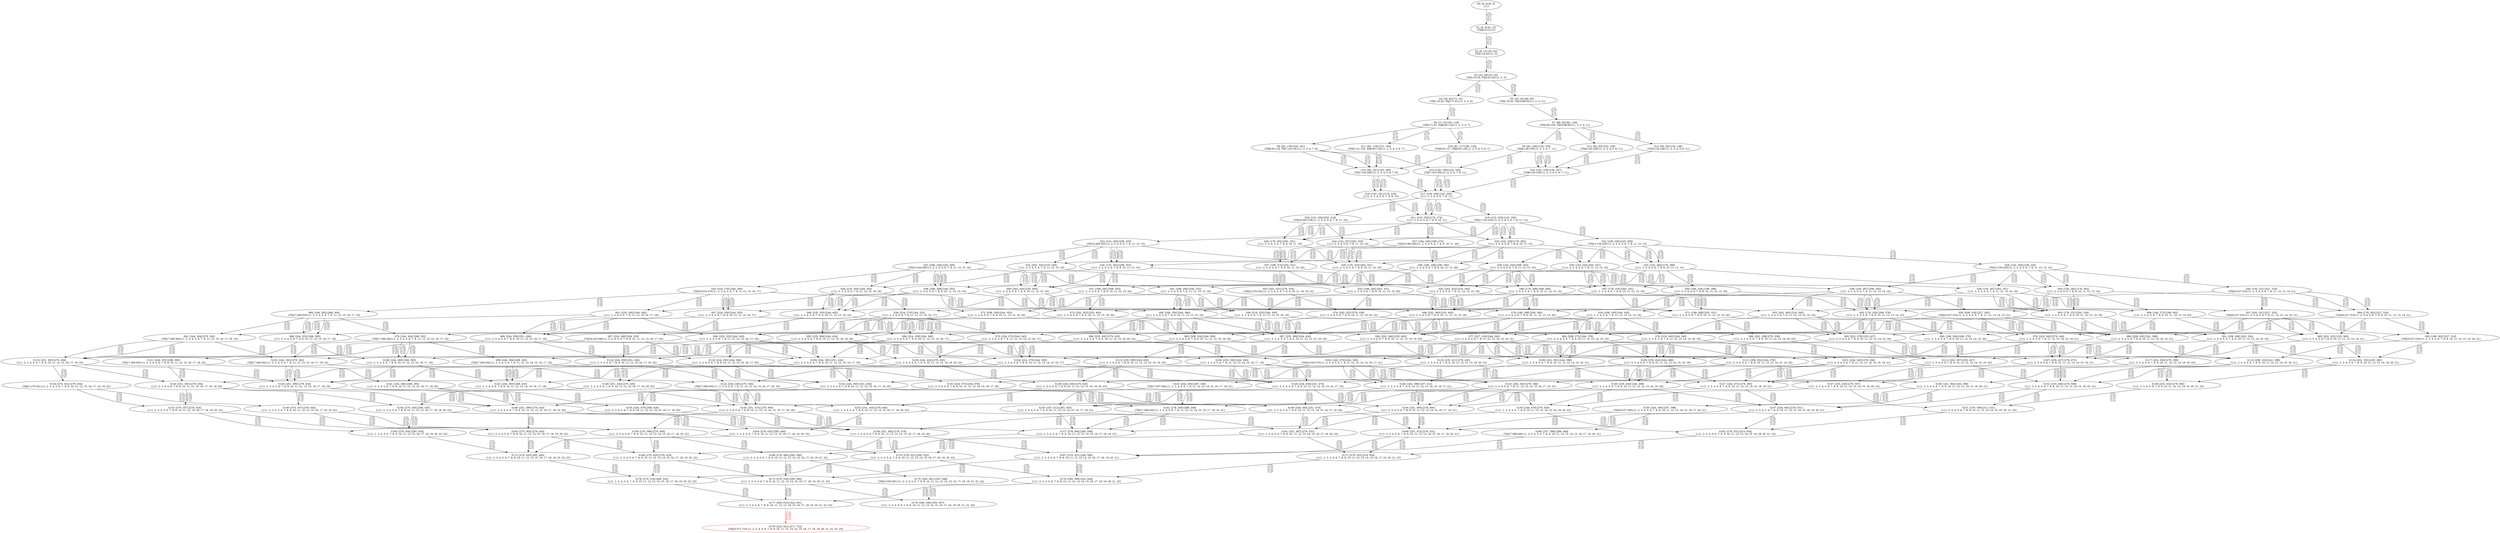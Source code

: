 digraph {
	S0[label="S0: [0, 0] [0, 0] \n{}{}"];
	S1[label="S1: [0, 0] [9, 12] \n{T0J0:9-12}{1}"];
	S2[label="S2: [9, 12] [33, 42] \n{T0J1:33-42}{1, 2}"];
	S3[label="S3: [22, 29] [33, 42] \n{T0J1:33-42, T0J2:22-29}{1, 2, 3}"];
	S4[label="S4: [33, 42] [71, 91] \n{T0J1:33-42, T0J3:71-91}{1, 2, 3, 4}"];
	S5[label="S5: [33, 42] [66, 83] \n{T0J1:33-42, T0J10:66-83}{1, 2, 3, 11}"];
	S6[label="S6: [71, 91] [93, 118] \n{T0J3:71-91, T0J6:93-118}{1, 2, 3, 4, 7}"];
	S7[label="S7: [66, 83] [82, 104] \n{T0J3:82-104, T0J10:66-83}{1, 2, 3, 4, 11}"];
	S8[label="S8: [93, 118] [143, 181] \n{T0J6:93-118, T0J7:143-181}{1, 2, 3, 4, 7, 8}"];
	S9[label="S9: [82, 104] [126, 159] \n{T0J6:126-159}{1, 2, 3, 4, 7, 11}"];
	S10[label="S10: [91, 117] [93, 118] \n{T0J4:91-117, T0J6:93-118}{1, 2, 3, 4, 5, 6, 7}"];
	S11[label="S11: [93, 118] [121, 154] \n{T0J5:121-154, T0J6:93-118}{1, 2, 3, 4, 5, 6, 7}"];
	S12[label="S12: [82, 83] [102, 109] \n{T0J4:102-109}{1, 2, 3, 4, 5, 6, 11}"];
	S13[label="S13: [82, 83] [132, 146] \n{T0J5:132-146}{1, 2, 3, 4, 5, 6, 11}"];
	S14[label="S14: [126, 159] [143, 194] \n{T0J7:143-194}{1, 2, 3, 4, 7, 8, 11}"];
	S15[label="S15: [93, 181] [143, 209] \n{T0J7:143-209}{1, 2, 3, 4, 5, 6, 7, 8}"];
	S16[label="S16: [102, 159] [126, 167] \n{T0J6:126-159}{1, 2, 3, 4, 5, 6, 7, 11}"];
	S17[label="S17: [126, 209] [143, 250] \n{}{1, 2, 3, 4, 5, 6, 7, 8, 11}"];
	S18[label="S18: [143, 181] [176, 233] \n{}{1, 2, 3, 4, 5, 6, 7, 8, 9, 10}"];
	S19[label="S19: [132, 230] [143, 250] \n{T0J11:132-230}{1, 2, 3, 4, 5, 6, 7, 8, 11, 12}"];
	S20[label="S20: [143, 250] [202, 318] \n{T0J18:202-318}{1, 2, 3, 4, 5, 6, 7, 8, 11, 19}"];
	S21[label="S21: [143, 250] [176, 274] \n{}{1, 2, 3, 4, 5, 6, 7, 8, 9, 10, 11}"];
	S22[label="S22: [136, 236] [143, 250] \n{T0J12:136-236}{1, 2, 3, 4, 5, 6, 7, 8, 11, 12, 13}"];
	S23[label="S23: [143, 250] [208, 325] \n{T0J14:208-325}{1, 2, 3, 4, 5, 6, 7, 8, 11, 12, 15}"];
	S24[label="S24: [143, 257] [202, 325] \n{}{1, 2, 3, 4, 5, 6, 7, 8, 11, 12, 19}"];
	S25[label="S25: [143, 258] [176, 282] \n{}{1, 2, 3, 4, 5, 6, 7, 8, 9, 10, 11, 12}"];
	S26[label="S26: [176, 302] [202, 331] \n{}{1, 2, 3, 4, 5, 6, 7, 8, 9, 10, 11, 19}"];
	S27[label="S27: [184, 240] [199, 274] \n{T0J19:199-240}{1, 2, 3, 4, 5, 6, 7, 8, 9, 10, 11, 20}"];
	S28[label="S28: [143, 250] [150, 254] \n{T0J13:150-254}{1, 2, 3, 4, 5, 6, 7, 8, 11, 12, 13, 14}"];
	S29[label="S29: [143, 255] [208, 332] \n{}{1, 2, 3, 4, 5, 6, 7, 8, 11, 12, 13, 15}"];
	S30[label="S30: [143, 255] [202, 331] \n{}{1, 2, 3, 4, 5, 6, 7, 8, 11, 12, 13, 19}"];
	S31[label="S31: [208, 249] [244, 295] \n{T0J15:244-295}{1, 2, 3, 4, 5, 6, 7, 8, 11, 12, 15, 16}"];
	S32[label="S32: [202, 325] [219, 345] \n{}{1, 2, 3, 4, 5, 6, 7, 8, 11, 12, 15, 19}"];
	S33[label="S33: [143, 264] [176, 288] \n{}{1, 2, 3, 4, 5, 6, 7, 8, 9, 10, 11, 12, 13}"];
	S34[label="S34: [176, 302] [208, 353] \n{}{1, 2, 3, 4, 5, 6, 7, 8, 9, 10, 11, 12, 15}"];
	S35[label="S35: [176, 310] [202, 331] \n{}{1, 2, 3, 4, 5, 6, 7, 8, 9, 10, 11, 12, 19}"];
	S36[label="S36: [184, 248] [199, 282] \n{}{1, 2, 3, 4, 5, 6, 7, 8, 9, 10, 11, 12, 20}"];
	S37[label="S37: [199, 274] [202, 331] \n{}{1, 2, 3, 4, 5, 6, 7, 8, 9, 10, 11, 19, 20}"];
	S38[label="S38: [150, 267] [208, 345] \n{}{1, 2, 3, 4, 5, 6, 7, 8, 11, 12, 13, 14, 15}"];
	S39[label="S39: [150, 267] [202, 331] \n{}{1, 2, 3, 4, 5, 6, 7, 8, 11, 12, 13, 14, 19}"];
	S40[label="S40: [150, 221] [227, 318] \n{T0J20:227-318}{1, 2, 3, 4, 5, 6, 7, 8, 11, 12, 13, 14, 21}"];
	S41[label="S41: [208, 295] [244, 332] \n{}{1, 2, 3, 4, 5, 6, 7, 8, 11, 12, 13, 15, 16}"];
	S42[label="S42: [202, 332] [219, 345] \n{}{1, 2, 3, 4, 5, 6, 7, 8, 11, 12, 13, 15, 19}"];
	S43[label="S43: [224, 270] [244, 295] \n{T0J16:224-270}{1, 2, 3, 4, 5, 6, 7, 8, 11, 12, 15, 16, 17}"];
	S44[label="S44: [219, 295] [244, 345] \n{}{1, 2, 3, 4, 5, 6, 7, 8, 11, 12, 15, 16, 19}"];
	S45[label="S45: [150, 282] [176, 302] \n{}{1, 2, 3, 4, 5, 6, 7, 8, 9, 10, 11, 12, 13, 14}"];
	S46[label="S46: [176, 308] [208, 360] \n{}{1, 2, 3, 4, 5, 6, 7, 8, 9, 10, 11, 12, 13, 15}"];
	S47[label="S47: [176, 316] [202, 331] \n{}{1, 2, 3, 4, 5, 6, 7, 8, 9, 10, 11, 12, 13, 19}"];
	S48[label="S48: [208, 348] [244, 353] \n{}{1, 2, 3, 4, 5, 6, 7, 8, 9, 10, 11, 12, 15, 16}"];
	S49[label="S49: [202, 353] [235, 405] \n{}{1, 2, 3, 4, 5, 6, 7, 8, 9, 10, 11, 12, 15, 19}"];
	S50[label="S50: [184, 254] [199, 288] \n{}{1, 2, 3, 4, 5, 6, 7, 8, 9, 10, 11, 12, 13, 20}"];
	S51[label="S51: [199, 282] [208, 353] \n{}{1, 2, 3, 4, 5, 6, 7, 8, 9, 10, 11, 12, 15, 20}"];
	S52[label="S52: [199, 282] [202, 331] \n{}{1, 2, 3, 4, 5, 6, 7, 8, 9, 10, 11, 12, 19, 20}"];
	S53[label="S53: [202, 331] [279, 332] \n{T0J22:279-332}{1, 2, 3, 4, 5, 6, 7, 8, 9, 10, 11, 19, 20, 23}"];
	S54[label="S54: [208, 295] [244, 345] \n{}{1, 2, 3, 4, 5, 6, 7, 8, 11, 12, 13, 14, 15, 16}"];
	S55[label="S55: [202, 345] [219, 345] \n{}{1, 2, 3, 4, 5, 6, 7, 8, 11, 12, 13, 14, 15, 19}"];
	S56[label="S56: [208, 318] [227, 345] \n{T0J20:227-318}{1, 2, 3, 4, 5, 6, 7, 8, 11, 12, 13, 14, 15, 21}"];
	S57[label="S57: [202, 331] [227, 332] \n{T0J20:227-332}{1, 2, 3, 4, 5, 6, 7, 8, 11, 12, 13, 14, 19, 21}"];
	S58[label="S58: [224, 270] [244, 332] \n{}{1, 2, 3, 4, 5, 6, 7, 8, 11, 12, 13, 15, 16, 17}"];
	S59[label="S59: [219, 332] [244, 345] \n{}{1, 2, 3, 4, 5, 6, 7, 8, 11, 12, 13, 15, 16, 19}"];
	S60[label="S60: [244, 295] [268, 304] \n{T0J17:268-304}{1, 2, 3, 4, 5, 6, 7, 8, 11, 12, 15, 16, 17, 18}"];
	S61[label="S61: [235, 295] [244, 345] \n{}{1, 2, 3, 4, 5, 6, 7, 8, 11, 12, 15, 16, 17, 19}"];
	S62[label="S62: [176, 326] [208, 378] \n{}{1, 2, 3, 4, 5, 6, 7, 8, 9, 10, 11, 12, 13, 14, 15}"];
	S63[label="S63: [176, 331] [202, 334] \n{}{1, 2, 3, 4, 5, 6, 7, 8, 9, 10, 11, 12, 13, 14, 19}"];
	S64[label="S64: [176, 302] [227, 318] \n{T0J20:227-318}{1, 2, 3, 4, 5, 6, 7, 8, 9, 10, 11, 12, 13, 14, 21}"];
	S65[label="S65: [208, 354] [244, 360] \n{}{1, 2, 3, 4, 5, 6, 7, 8, 9, 10, 11, 12, 13, 15, 16}"];
	S66[label="S66: [202, 360] [235, 405] \n{}{1, 2, 3, 4, 5, 6, 7, 8, 9, 10, 11, 12, 13, 15, 19}"];
	S67[label="S67: [224, 330] [244, 353] \n{}{1, 2, 3, 4, 5, 6, 7, 8, 9, 10, 11, 12, 15, 16, 17}"];
	S68[label="S68: [235, 355] [244, 405] \n{}{1, 2, 3, 4, 5, 6, 7, 8, 9, 10, 11, 12, 15, 16, 19}"];
	S69[label="S69: [184, 272] [199, 302] \n{}{1, 2, 3, 4, 5, 6, 7, 8, 9, 10, 11, 12, 13, 14, 20}"];
	S70[label="S70: [199, 288] [208, 360] \n{}{1, 2, 3, 4, 5, 6, 7, 8, 9, 10, 11, 12, 13, 15, 20}"];
	S71[label="S71: [199, 288] [202, 331] \n{}{1, 2, 3, 4, 5, 6, 7, 8, 9, 10, 11, 12, 13, 19, 20}"];
	S72[label="S72: [208, 328] [244, 353] \n{}{1, 2, 3, 4, 5, 6, 7, 8, 9, 10, 11, 12, 15, 16, 20}"];
	S73[label="S73: [202, 353] [235, 405] \n{}{1, 2, 3, 4, 5, 6, 7, 8, 9, 10, 11, 12, 15, 19, 20}"];
	S74[label="S74: [202, 332] [279, 339] \n{}{1, 2, 3, 4, 5, 6, 7, 8, 9, 10, 11, 12, 19, 20, 23}"];
	S75[label="S75: [224, 270] [244, 345] \n{}{1, 2, 3, 4, 5, 6, 7, 8, 11, 12, 13, 14, 15, 16, 17}"];
	S76[label="S76: [219, 345] [244, 345] \n{}{1, 2, 3, 4, 5, 6, 7, 8, 11, 12, 13, 14, 15, 16, 19}"];
	S77[label="S77: [227, 318] [244, 345] \n{}{1, 2, 3, 4, 5, 6, 7, 8, 11, 12, 13, 14, 15, 16, 21}"];
	S78[label="S78: [219, 345] [278, 346] \n{}{1, 2, 3, 4, 5, 6, 7, 8, 11, 12, 13, 14, 15, 19, 21}"];
	S79[label="S79: [244, 304] [268, 332] \n{T0J17:268-304}{1, 2, 3, 4, 5, 6, 7, 8, 11, 12, 13, 15, 16, 17, 18}"];
	S80[label="S80: [235, 332] [244, 345] \n{}{1, 2, 3, 4, 5, 6, 7, 8, 11, 12, 13, 15, 16, 17, 19}"];
	S81[label="S81: [244, 304] [279, 345] \n{T0J17:268-304}{1, 2, 3, 4, 5, 6, 7, 8, 11, 12, 15, 16, 17, 18, 19}"];
	S82[label="S82: [208, 372] [244, 378] \n{}{1, 2, 3, 4, 5, 6, 7, 8, 9, 10, 11, 12, 13, 14, 15, 16}"];
	S83[label="S83: [202, 378] [235, 427] \n{}{1, 2, 3, 4, 5, 6, 7, 8, 9, 10, 11, 12, 13, 14, 15, 19}"];
	S84[label="S84: [208, 345] [241, 398] \n{}{1, 2, 3, 4, 5, 6, 7, 8, 9, 10, 11, 12, 13, 14, 15, 21}"];
	S85[label="S85: [202, 332] [235, 383] \n{}{1, 2, 3, 4, 5, 6, 7, 8, 9, 10, 11, 12, 13, 14, 19, 21}"];
	S86[label="S86: [224, 359] [244, 360] \n{}{1, 2, 3, 4, 5, 6, 7, 8, 9, 10, 11, 12, 13, 15, 16, 17}"];
	S87[label="S87: [235, 384] [244, 434] \n{}{1, 2, 3, 4, 5, 6, 7, 8, 9, 10, 11, 12, 13, 15, 16, 19}"];
	S88[label="S88: [244, 353] [268, 385] \n{}{1, 2, 3, 4, 5, 6, 7, 8, 9, 10, 11, 12, 15, 16, 17, 18}"];
	S89[label="S89: [244, 359] [251, 426] \n{}{1, 2, 3, 4, 5, 6, 7, 8, 9, 10, 11, 12, 15, 16, 17, 19}"];
	S90[label="S90: [199, 306] [208, 378] \n{}{1, 2, 3, 4, 5, 6, 7, 8, 9, 10, 11, 12, 13, 14, 15, 20}"];
	S91[label="S91: [199, 306] [202, 334] \n{}{1, 2, 3, 4, 5, 6, 7, 8, 9, 10, 11, 12, 13, 14, 19, 20}"];
	S92[label="S92: [199, 302] [227, 318] \n{T0J20:227-318}{1, 2, 3, 4, 5, 6, 7, 8, 9, 10, 11, 12, 13, 14, 20, 21}"];
	S93[label="S93: [208, 334] [244, 360] \n{}{1, 2, 3, 4, 5, 6, 7, 8, 9, 10, 11, 12, 13, 15, 16, 20}"];
	S94[label="S94: [202, 360] [235, 405] \n{}{1, 2, 3, 4, 5, 6, 7, 8, 9, 10, 11, 12, 13, 15, 19, 20}"];
	S95[label="S95: [235, 384] [244, 424] \n{}{1, 2, 3, 4, 5, 6, 7, 8, 9, 10, 11, 12, 15, 16, 19, 20}"];
	S96[label="S96: [202, 338] [279, 339] \n{}{1, 2, 3, 4, 5, 6, 7, 8, 9, 10, 11, 12, 13, 19, 20, 23}"];
	S97[label="S97: [224, 349] [244, 353] \n{T0J16:224-349}{1, 2, 3, 4, 5, 6, 7, 8, 9, 10, 11, 12, 15, 16, 17, 20}"];
	S98[label="S98: [235, 405] [279, 435] \n{}{1, 2, 3, 4, 5, 6, 7, 8, 9, 10, 11, 12, 15, 19, 20, 23}"];
	S99[label="S99: [244, 304] [268, 345] \n{T0J17:268-304}{1, 2, 3, 4, 5, 6, 7, 8, 11, 12, 13, 14, 15, 16, 17, 18}"];
	S100[label="S100: [235, 345] [244, 345] \n{}{1, 2, 3, 4, 5, 6, 7, 8, 11, 12, 13, 14, 15, 16, 17, 19}"];
	S101[label="S101: [244, 345] [278, 346] \n{}{1, 2, 3, 4, 5, 6, 7, 8, 11, 12, 13, 14, 15, 16, 19, 21}"];
	S102[label="S102: [243, 270] [244, 345] \n{T0J16:243-270}{1, 2, 3, 4, 5, 6, 7, 8, 11, 12, 13, 14, 15, 16, 17, 21}"];
	S103[label="S103: [244, 332] [279, 345] \n{T0J17:268-304}{1, 2, 3, 4, 5, 6, 7, 8, 11, 12, 13, 15, 16, 17, 18, 19}"];
	S104[label="S104: [224, 378] [244, 393] \n{}{1, 2, 3, 4, 5, 6, 7, 8, 9, 10, 11, 12, 13, 14, 15, 16, 17}"];
	S105[label="S105: [235, 424] [244, 468] \n{}{1, 2, 3, 4, 5, 6, 7, 8, 9, 10, 11, 12, 13, 14, 15, 16, 19}"];
	S106[label="S106: [241, 391] [244, 398] \n{}{1, 2, 3, 4, 5, 6, 7, 8, 9, 10, 11, 12, 13, 14, 15, 16, 21}"];
	S107[label="S107: [235, 427] [278, 475] \n{}{1, 2, 3, 4, 5, 6, 7, 8, 9, 10, 11, 12, 13, 14, 15, 19, 21}"];
	S108[label="S108: [244, 360] [268, 393] \n{}{1, 2, 3, 4, 5, 6, 7, 8, 9, 10, 11, 12, 13, 15, 16, 17, 18}"];
	S109[label="S109: [244, 365] [251, 434] \n{}{1, 2, 3, 4, 5, 6, 7, 8, 9, 10, 11, 12, 13, 15, 16, 17, 19}"];
	S110[label="S110: [251, 393] [279, 434] \n{}{1, 2, 3, 4, 5, 6, 7, 8, 9, 10, 11, 12, 15, 16, 17, 18, 19}"];
	S111[label="S111: [208, 352] [244, 378] \n{}{1, 2, 3, 4, 5, 6, 7, 8, 9, 10, 11, 12, 13, 14, 15, 16, 20}"];
	S112[label="S112: [202, 397] [235, 427] \n{}{1, 2, 3, 4, 5, 6, 7, 8, 9, 10, 11, 12, 13, 14, 15, 19, 20}"];
	S113[label="S113: [208, 318] [241, 398] \n{}{1, 2, 3, 4, 5, 6, 7, 8, 9, 10, 11, 12, 13, 14, 15, 20, 21}"];
	S114[label="S114: [202, 332] [235, 383] \n{}{1, 2, 3, 4, 5, 6, 7, 8, 9, 10, 11, 12, 13, 14, 19, 20, 21}"];
	S115[label="S115: [235, 390] [244, 434] \n{}{1, 2, 3, 4, 5, 6, 7, 8, 9, 10, 11, 12, 13, 15, 16, 19, 20}"];
	S116[label="S116: [244, 359] [251, 434] \n{}{1, 2, 3, 4, 5, 6, 7, 8, 9, 10, 11, 12, 15, 16, 17, 19, 20}"];
	S117[label="S117: [202, 339] [279, 356] \n{}{1, 2, 3, 4, 5, 6, 7, 8, 9, 10, 11, 12, 13, 14, 19, 20, 23}"];
	S118[label="S118: [224, 355] [244, 360] \n{}{1, 2, 3, 4, 5, 6, 7, 8, 9, 10, 11, 12, 13, 15, 16, 17, 20}"];
	S119[label="S119: [235, 411] [279, 435] \n{}{1, 2, 3, 4, 5, 6, 7, 8, 9, 10, 11, 12, 13, 15, 19, 20, 23}"];
	S120[label="S120: [244, 424] [279, 435] \n{}{1, 2, 3, 4, 5, 6, 7, 8, 9, 10, 11, 12, 15, 16, 19, 20, 23}"];
	S121[label="S121: [244, 353] [268, 393] \n{T0J17:268-393}{1, 2, 3, 4, 5, 6, 7, 8, 9, 10, 11, 12, 15, 16, 17, 18, 20}"];
	S122[label="S122: [244, 345] [279, 345] \n{T0J17:268-304}{1, 2, 3, 4, 5, 6, 7, 8, 11, 12, 13, 14, 15, 16, 17, 18, 19}"];
	S123[label="S123: [244, 345] [278, 346] \n{}{1, 2, 3, 4, 5, 6, 7, 8, 11, 12, 13, 14, 15, 16, 17, 19, 21}"];
	S124[label="S124: [244, 304] [287, 345] \n{T0J17:287-304}{1, 2, 3, 4, 5, 6, 7, 8, 11, 12, 13, 14, 15, 16, 17, 18, 21}"];
	S125[label="S125: [244, 393] [268, 433] \n{}{1, 2, 3, 4, 5, 6, 7, 8, 9, 10, 11, 12, 13, 14, 15, 16, 17, 18}"];
	S126[label="S126: [244, 445] [251, 474] \n{}{1, 2, 3, 4, 5, 6, 7, 8, 9, 10, 11, 12, 13, 14, 15, 16, 17, 19}"];
	S127[label="S127: [244, 473] [278, 493] \n{}{1, 2, 3, 4, 5, 6, 7, 8, 9, 10, 11, 12, 13, 14, 15, 16, 19, 21}"];
	S128[label="S128: [244, 398] [257, 412] \n{}{1, 2, 3, 4, 5, 6, 7, 8, 9, 10, 11, 12, 13, 14, 15, 16, 17, 21}"];
	S129[label="S129: [251, 399] [279, 434] \n{}{1, 2, 3, 4, 5, 6, 7, 8, 9, 10, 11, 12, 13, 15, 16, 17, 18, 19}"];
	S130[label="S130: [235, 443] [244, 468] \n{}{1, 2, 3, 4, 5, 6, 7, 8, 9, 10, 11, 12, 13, 14, 15, 16, 19, 20}"];
	S131[label="S131: [235, 446] [278, 508] \n{}{1, 2, 3, 4, 5, 6, 7, 8, 9, 10, 11, 12, 13, 14, 15, 19, 20, 21}"];
	S132[label="S132: [244, 365] [251, 434] \n{}{1, 2, 3, 4, 5, 6, 7, 8, 9, 10, 11, 12, 13, 15, 16, 17, 19, 20}"];
	S133[label="S133: [251, 393] [279, 434] \n{}{1, 2, 3, 4, 5, 6, 7, 8, 9, 10, 11, 12, 15, 16, 17, 18, 19, 20}"];
	S134[label="S134: [270, 341] [279, 434] \n{T0J21:270-341}{1, 2, 3, 4, 5, 6, 7, 8, 9, 10, 11, 12, 15, 16, 17, 18, 19, 22}"];
	S135[label="S135: [224, 373] [244, 378] \n{}{1, 2, 3, 4, 5, 6, 7, 8, 9, 10, 11, 12, 13, 14, 15, 16, 17, 20}"];
	S136[label="S136: [241, 364] [244, 398] \n{}{1, 2, 3, 4, 5, 6, 7, 8, 9, 10, 11, 12, 13, 14, 15, 16, 20, 21}"];
	S137[label="S137: [235, 429] [279, 507] \n{}{1, 2, 3, 4, 5, 6, 7, 8, 9, 10, 11, 12, 13, 14, 15, 19, 20, 23}"];
	S138[label="S138: [235, 332] [279, 383] \n{}{1, 2, 3, 4, 5, 6, 7, 8, 9, 10, 11, 12, 13, 14, 19, 20, 21, 23}"];
	S139[label="S139: [244, 434] [279, 435] \n{}{1, 2, 3, 4, 5, 6, 7, 8, 9, 10, 11, 12, 13, 15, 16, 19, 20, 23}"];
	S140[label="S140: [251, 434] [279, 435] \n{}{1, 2, 3, 4, 5, 6, 7, 8, 9, 10, 11, 12, 15, 16, 17, 19, 20, 23}"];
	S141[label="S141: [244, 360] [268, 393] \n{}{1, 2, 3, 4, 5, 6, 7, 8, 9, 10, 11, 12, 13, 15, 16, 17, 18, 20}"];
	S142[label="S142: [278, 345] [288, 346] \n{T0J17:268-304}{1, 2, 3, 4, 5, 6, 7, 8, 11, 12, 13, 14, 15, 16, 17, 18, 19, 21}"];
	S143[label="S143: [251, 474] [279, 500] \n{}{1, 2, 3, 4, 5, 6, 7, 8, 9, 10, 11, 12, 13, 14, 15, 16, 17, 18, 19}"];
	S144[label="S144: [251, 493] [278, 494] \n{}{1, 2, 3, 4, 5, 6, 7, 8, 9, 10, 11, 12, 13, 14, 15, 16, 17, 19, 21}"];
	S145[label="S145: [257, 412] [287, 453] \n{}{1, 2, 3, 4, 5, 6, 7, 8, 9, 10, 11, 12, 13, 14, 15, 16, 17, 18, 21}"];
	S146[label="S146: [244, 464] [251, 474] \n{}{1, 2, 3, 4, 5, 6, 7, 8, 9, 10, 11, 12, 13, 14, 15, 16, 17, 19, 20}"];
	S147[label="S147: [244, 492] [278, 531] \n{}{1, 2, 3, 4, 5, 6, 7, 8, 9, 10, 11, 12, 13, 14, 15, 16, 19, 20, 21}"];
	S148[label="S148: [251, 399] [279, 434] \n{}{1, 2, 3, 4, 5, 6, 7, 8, 9, 10, 11, 12, 13, 15, 16, 17, 18, 19, 20}"];
	S149[label="S149: [270, 347] [279, 434] \n{}{1, 2, 3, 4, 5, 6, 7, 8, 9, 10, 11, 12, 13, 15, 16, 17, 18, 19, 22}"];
	S150[label="S150: [244, 476] [279, 526] \n{}{1, 2, 3, 4, 5, 6, 7, 8, 9, 10, 11, 12, 13, 14, 15, 16, 19, 20, 23}"];
	S151[label="S151: [278, 508] [311, 531] \n{}{1, 2, 3, 4, 5, 6, 7, 8, 9, 10, 11, 12, 13, 14, 15, 19, 20, 21, 23}"];
	S152[label="S152: [251, 435] [279, 440] \n{}{1, 2, 3, 4, 5, 6, 7, 8, 9, 10, 11, 12, 13, 15, 16, 17, 19, 20, 23}"];
	S153[label="S153: [270, 357] [279, 434] \n{}{1, 2, 3, 4, 5, 6, 7, 8, 9, 10, 11, 12, 15, 16, 17, 18, 19, 20, 22}"];
	S154[label="S154: [279, 434] [295, 435] \n{}{1, 2, 3, 4, 5, 6, 7, 8, 9, 10, 11, 12, 15, 16, 17, 18, 19, 20, 23}"];
	S155[label="S155: [244, 378] [268, 428] \n{}{1, 2, 3, 4, 5, 6, 7, 8, 9, 10, 11, 12, 13, 14, 15, 16, 17, 18, 20}"];
	S156[label="S156: [244, 385] [257, 398] \n{T0J16:257-385}{1, 2, 3, 4, 5, 6, 7, 8, 9, 10, 11, 12, 13, 14, 15, 16, 17, 20, 21}"];
	S157[label="S157: [278, 494] [295, 548] \n{}{1, 2, 3, 4, 5, 6, 7, 8, 9, 10, 11, 12, 13, 14, 15, 16, 17, 18, 19, 21}"];
	S158[label="S158: [251, 493] [279, 519] \n{}{1, 2, 3, 4, 5, 6, 7, 8, 9, 10, 11, 12, 13, 14, 15, 16, 17, 18, 19, 20}"];
	S159[label="S159: [270, 399] [279, 500] \n{}{1, 2, 3, 4, 5, 6, 7, 8, 9, 10, 11, 12, 13, 14, 15, 16, 17, 18, 19, 22}"];
	S160[label="S160: [251, 513] [278, 531] \n{}{1, 2, 3, 4, 5, 6, 7, 8, 9, 10, 11, 12, 13, 14, 15, 16, 17, 19, 20, 21}"];
	S161[label="S161: [251, 497] [279, 531] \n{}{1, 2, 3, 4, 5, 6, 7, 8, 9, 10, 11, 12, 13, 14, 15, 16, 17, 19, 20, 23}"];
	S162[label="S162: [278, 531] [314, 554] \n{}{1, 2, 3, 4, 5, 6, 7, 8, 9, 10, 11, 12, 13, 14, 15, 16, 19, 20, 21, 23}"];
	S163[label="S163: [270, 363] [279, 434] \n{}{1, 2, 3, 4, 5, 6, 7, 8, 9, 10, 11, 12, 13, 15, 16, 17, 18, 19, 20, 22}"];
	S164[label="S164: [279, 435] [295, 440] \n{}{1, 2, 3, 4, 5, 6, 7, 8, 9, 10, 11, 12, 13, 15, 16, 17, 18, 19, 20, 23}"];
	S165[label="S165: [279, 434] [295, 435] \n{}{1, 2, 3, 4, 5, 6, 7, 8, 9, 10, 11, 12, 15, 16, 17, 18, 19, 20, 22, 23}"];
	S166[label="S166: [257, 398] [288, 440] \n{T0J17:288-440}{1, 2, 3, 4, 5, 6, 7, 8, 9, 10, 11, 12, 13, 14, 15, 16, 17, 18, 20, 21}"];
	S167[label="S167: [278, 531] [295, 590] \n{}{1, 2, 3, 4, 5, 6, 7, 8, 9, 10, 11, 12, 13, 14, 15, 16, 17, 18, 19, 20, 21}"];
	S168[label="S168: [279, 493] [295, 548] \n{}{1, 2, 3, 4, 5, 6, 7, 8, 9, 10, 11, 12, 13, 14, 15, 16, 17, 18, 19, 21, 22}"];
	S169[label="S169: [270, 455] [279, 519] \n{}{1, 2, 3, 4, 5, 6, 7, 8, 9, 10, 11, 12, 13, 14, 15, 16, 17, 18, 19, 20, 22}"];
	S170[label="S170: [279, 531] [295, 552] \n{}{1, 2, 3, 4, 5, 6, 7, 8, 9, 10, 11, 12, 13, 14, 15, 16, 17, 18, 19, 20, 23}"];
	S171[label="S171: [278, 552] [314, 554] \n{}{1, 2, 3, 4, 5, 6, 7, 8, 9, 10, 11, 12, 13, 14, 15, 16, 17, 19, 20, 21, 23}"];
	S172[label="S172: [279, 435] [295, 440] \n{}{1, 2, 3, 4, 5, 6, 7, 8, 9, 10, 11, 12, 13, 15, 16, 17, 18, 19, 20, 22, 23}"];
	S173[label="S173: [279, 534] [295, 590] \n{}{1, 2, 3, 4, 5, 6, 7, 8, 9, 10, 11, 12, 13, 14, 15, 16, 17, 18, 19, 20, 21, 22}"];
	S174[label="S174: [295, 590] [322, 628] \n{}{1, 2, 3, 4, 5, 6, 7, 8, 9, 10, 11, 12, 13, 14, 15, 16, 17, 18, 19, 20, 21, 23}"];
	S175[label="S175: [295, 491] [355, 548] \n{T0J23:355-491}{1, 2, 3, 4, 5, 6, 7, 8, 9, 10, 11, 12, 13, 14, 15, 16, 17, 18, 19, 21, 22, 24}"];
	S176[label="S176: [279, 519] [295, 552] \n{}{1, 2, 3, 4, 5, 6, 7, 8, 9, 10, 11, 12, 13, 14, 15, 16, 17, 18, 19, 20, 22, 23}"];
	S177[label="S177: [295, 610] [322, 631] \n{}{1, 2, 3, 4, 5, 6, 7, 8, 9, 10, 11, 12, 13, 14, 15, 16, 17, 18, 19, 20, 21, 22, 23}"];
	S178[label="S178: [295, 590] [355, 607] \n{}{1, 2, 3, 4, 5, 6, 7, 8, 9, 10, 11, 12, 13, 14, 15, 16, 17, 18, 19, 20, 21, 22, 24}"];
	S179[label="S179: [322, 631] [371, 723] \n{T0J23:371-723}{1, 2, 3, 4, 5, 6, 7, 8, 9, 10, 11, 12, 13, 14, 15, 16, 17, 18, 19, 20, 21, 22, 23, 24}"];
	S0 -> S1[label="T0 J0\nDL=650\nES=0\nLS=0\nEF=9\nLF=12",fontsize=8];
	S1 -> S2[label="T0 J1\nDL=650\nES=9\nLS=12\nEF=33\nLF=42",fontsize=8];
	S2 -> S3[label="T0 J2\nDL=650\nES=9\nLS=12\nEF=22\nLF=29",fontsize=8];
	S3 -> S4[label="T0 J3\nDL=650\nES=22\nLS=29\nEF=71\nLF=91",fontsize=8];
	S3 -> S5[label="T0 J10\nDL=650\nES=22\nLS=28\nEF=66\nLF=83",fontsize=8];
	S4 -> S6[label="T0 J6\nDL=650\nES=33\nLS=42\nEF=93\nLF=118",fontsize=8];
	S5 -> S7[label="T0 J3\nDL=650\nES=33\nLS=42\nEF=82\nLF=104",fontsize=8];
	S6 -> S10[label="T0 J4\nDL=650\nES=71\nLS=91\nEF=91\nLF=117",fontsize=8];
	S6 -> S11[label="T0 J5\nDL=650\nES=71\nLS=91\nEF=121\nLF=154",fontsize=8];
	S6 -> S8[label="T0 J7\nDL=650\nES=71\nLS=90\nEF=143\nLF=181",fontsize=8];
	S7 -> S12[label="T0 J4\nDL=650\nES=82\nLS=83\nEF=102\nLF=109",fontsize=8];
	S7 -> S13[label="T0 J5\nDL=650\nES=82\nLS=83\nEF=132\nLF=146",fontsize=8];
	S7 -> S9[label="T0 J6\nDL=650\nES=66\nLS=83\nEF=126\nLF=159",fontsize=8];
	S8 -> S15[label="T0 J4\nDL=650\nES=93\nLS=118\nEF=113\nLF=144",fontsize=8];
	S8 -> S15[label="T0 J5\nDL=650\nES=93\nLS=118\nEF=143\nLF=181",fontsize=8];
	S8 -> S14[label="T0 J10\nDL=650\nES=93\nLS=103\nEF=137\nLF=158",fontsize=8];
	S9 -> S16[label="T0 J4\nDL=650\nES=82\nLS=104\nEF=102\nLF=130",fontsize=8];
	S9 -> S16[label="T0 J5\nDL=650\nES=82\nLS=104\nEF=132\nLF=167",fontsize=8];
	S9 -> S14[label="T0 J7\nDL=650\nES=82\nLS=103\nEF=154\nLF=194",fontsize=8];
	S10 -> S15[label="T0 J7\nDL=650\nES=91\nLS=117\nEF=163\nLF=208",fontsize=8];
	S11 -> S15[label="T0 J7\nDL=650\nES=93\nLS=118\nEF=165\nLF=209",fontsize=8];
	S12 -> S16[label="T0 J6\nDL=650\nES=82\nLS=83\nEF=142\nLF=159",fontsize=8];
	S13 -> S16[label="T0 J6\nDL=650\nES=82\nLS=83\nEF=142\nLF=159",fontsize=8];
	S14 -> S17[label="T0 J4\nDL=650\nES=126\nLS=159\nEF=146\nLF=185",fontsize=8];
	S14 -> S17[label="T0 J5\nDL=650\nES=126\nLS=159\nEF=176\nLF=222",fontsize=8];
	S15 -> S18[label="T0 J8\nDL=650\nES=143\nLS=181\nEF=184\nLF=233",fontsize=8];
	S15 -> S18[label="T0 J9\nDL=650\nES=143\nLS=181\nEF=176\nLF=223",fontsize=8];
	S15 -> S17[label="T0 J10\nDL=650\nES=93\nLS=181\nEF=137\nLF=236",fontsize=8];
	S16 -> S17[label="T0 J7\nDL=650\nES=102\nLS=159\nEF=174\nLF=250",fontsize=8];
	S17 -> S21[label="T0 J8\nDL=650\nES=143\nLS=222\nEF=184\nLF=274",fontsize=8];
	S17 -> S21[label="T0 J9\nDL=650\nES=143\nLS=222\nEF=176\nLF=264",fontsize=8];
	S17 -> S19[label="T0 J11\nDL=650\nES=126\nLS=222\nEF=132\nLF=230",fontsize=8];
	S17 -> S20[label="T0 J18\nDL=650\nES=126\nLS=222\nEF=202\nLF=318",fontsize=8];
	S18 -> S21[label="T0 J10\nDL=650\nES=143\nLS=181\nEF=187\nLF=236",fontsize=8];
	S19 -> S25[label="T0 J8\nDL=650\nES=143\nLS=230\nEF=184\nLF=282",fontsize=8];
	S19 -> S25[label="T0 J9\nDL=650\nES=143\nLS=230\nEF=176\nLF=272",fontsize=8];
	S19 -> S22[label="T0 J12\nDL=650\nES=132\nLS=230\nEF=136\nLF=236",fontsize=8];
	S19 -> S23[label="T0 J14\nDL=650\nES=132\nLS=229\nEF=208\nLF=325",fontsize=8];
	S19 -> S24[label="T0 J18\nDL=650\nES=132\nLS=229\nEF=208\nLF=325",fontsize=8];
	S20 -> S26[label="T0 J8\nDL=650\nES=143\nLS=250\nEF=184\nLF=302",fontsize=8];
	S20 -> S26[label="T0 J9\nDL=650\nES=143\nLS=250\nEF=176\nLF=292",fontsize=8];
	S20 -> S24[label="T0 J11\nDL=650\nES=143\nLS=249\nEF=149\nLF=257",fontsize=8];
	S21 -> S25[label="T0 J11\nDL=650\nES=143\nLS=250\nEF=149\nLF=258",fontsize=8];
	S21 -> S26[label="T0 J18\nDL=650\nES=143\nLS=235\nEF=219\nLF=331",fontsize=8];
	S21 -> S27[label="T0 J19\nDL=650\nES=184\nLS=221\nEF=199\nLF=240",fontsize=8];
	S22 -> S33[label="T0 J8\nDL=650\nES=143\nLS=236\nEF=184\nLF=288",fontsize=8];
	S22 -> S33[label="T0 J9\nDL=650\nES=143\nLS=236\nEF=176\nLF=278",fontsize=8];
	S22 -> S28[label="T0 J13\nDL=650\nES=136\nLS=236\nEF=150\nLF=254",fontsize=8];
	S22 -> S29[label="T0 J14\nDL=650\nES=136\nLS=236\nEF=212\nLF=332",fontsize=8];
	S22 -> S30[label="T0 J18\nDL=650\nES=136\nLS=235\nEF=212\nLF=331",fontsize=8];
	S23 -> S34[label="T0 J8\nDL=650\nES=143\nLS=250\nEF=184\nLF=302",fontsize=8];
	S23 -> S34[label="T0 J9\nDL=650\nES=143\nLS=250\nEF=176\nLF=292",fontsize=8];
	S23 -> S29[label="T0 J12\nDL=650\nES=143\nLS=249\nEF=147\nLF=255",fontsize=8];
	S23 -> S31[label="T0 J15\nDL=650\nES=208\nLS=249\nEF=244\nLF=295",fontsize=8];
	S23 -> S32[label="T0 J18\nDL=650\nES=143\nLS=249\nEF=219\nLF=345",fontsize=8];
	S24 -> S35[label="T0 J8\nDL=650\nES=143\nLS=257\nEF=184\nLF=309",fontsize=8];
	S24 -> S35[label="T0 J9\nDL=650\nES=143\nLS=257\nEF=176\nLF=299",fontsize=8];
	S24 -> S30[label="T0 J12\nDL=650\nES=143\nLS=249\nEF=147\nLF=255",fontsize=8];
	S24 -> S32[label="T0 J14\nDL=650\nES=143\nLS=249\nEF=219\nLF=345",fontsize=8];
	S25 -> S33[label="T0 J12\nDL=650\nES=143\nLS=258\nEF=147\nLF=264",fontsize=8];
	S25 -> S34[label="T0 J14\nDL=650\nES=143\nLS=257\nEF=219\nLF=353",fontsize=8];
	S25 -> S35[label="T0 J18\nDL=650\nES=143\nLS=235\nEF=219\nLF=331",fontsize=8];
	S25 -> S36[label="T0 J19\nDL=650\nES=184\nLS=221\nEF=199\nLF=240",fontsize=8];
	S26 -> S35[label="T0 J11\nDL=650\nES=176\nLS=302\nEF=182\nLF=310",fontsize=8];
	S26 -> S37[label="T0 J19\nDL=650\nES=184\nLS=235\nEF=199\nLF=254",fontsize=8];
	S27 -> S36[label="T0 J11\nDL=650\nES=184\nLS=240\nEF=190\nLF=248",fontsize=8];
	S27 -> S37[label="T0 J18\nDL=650\nES=184\nLS=235\nEF=260\nLF=331",fontsize=8];
	S28 -> S45[label="T0 J8\nDL=650\nES=143\nLS=250\nEF=184\nLF=302",fontsize=8];
	S28 -> S45[label="T0 J9\nDL=650\nES=143\nLS=250\nEF=176\nLF=292",fontsize=8];
	S28 -> S38[label="T0 J14\nDL=650\nES=143\nLS=249\nEF=219\nLF=345",fontsize=8];
	S28 -> S39[label="T0 J18\nDL=650\nES=143\nLS=235\nEF=219\nLF=331",fontsize=8];
	S28 -> S40[label="T0 J20\nDL=650\nES=150\nLS=221\nEF=227\nLF=318",fontsize=8];
	S29 -> S46[label="T0 J8\nDL=650\nES=143\nLS=255\nEF=184\nLF=307",fontsize=8];
	S29 -> S46[label="T0 J9\nDL=650\nES=143\nLS=255\nEF=176\nLF=297",fontsize=8];
	S29 -> S38[label="T0 J13\nDL=650\nES=143\nLS=249\nEF=157\nLF=267",fontsize=8];
	S29 -> S41[label="T0 J15\nDL=650\nES=208\nLS=249\nEF=244\nLF=295",fontsize=8];
	S29 -> S42[label="T0 J18\nDL=650\nES=143\nLS=249\nEF=219\nLF=345",fontsize=8];
	S30 -> S47[label="T0 J8\nDL=650\nES=143\nLS=255\nEF=184\nLF=307",fontsize=8];
	S30 -> S47[label="T0 J9\nDL=650\nES=143\nLS=255\nEF=176\nLF=297",fontsize=8];
	S30 -> S39[label="T0 J13\nDL=650\nES=143\nLS=249\nEF=157\nLF=267",fontsize=8];
	S30 -> S42[label="T0 J14\nDL=650\nES=143\nLS=249\nEF=219\nLF=345",fontsize=8];
	S31 -> S48[label="T0 J8\nDL=650\nES=208\nLS=249\nEF=249\nLF=301",fontsize=8];
	S31 -> S48[label="T0 J9\nDL=650\nES=208\nLS=249\nEF=241\nLF=291",fontsize=8];
	S31 -> S41[label="T0 J12\nDL=650\nES=208\nLS=249\nEF=212\nLF=255",fontsize=8];
	S31 -> S43[label="T0 J16\nDL=650\nES=208\nLS=249\nEF=224\nLF=270",fontsize=8];
	S31 -> S44[label="T0 J18\nDL=650\nES=208\nLS=249\nEF=284\nLF=345",fontsize=8];
	S32 -> S49[label="T0 J8\nDL=650\nES=202\nLS=325\nEF=243\nLF=377",fontsize=8];
	S32 -> S49[label="T0 J9\nDL=650\nES=202\nLS=325\nEF=235\nLF=367",fontsize=8];
	S32 -> S42[label="T0 J12\nDL=650\nES=202\nLS=249\nEF=206\nLF=255",fontsize=8];
	S32 -> S44[label="T0 J15\nDL=650\nES=208\nLS=249\nEF=244\nLF=295",fontsize=8];
	S33 -> S45[label="T0 J13\nDL=650\nES=143\nLS=264\nEF=157\nLF=282",fontsize=8];
	S33 -> S46[label="T0 J14\nDL=650\nES=143\nLS=264\nEF=219\nLF=360",fontsize=8];
	S33 -> S47[label="T0 J18\nDL=650\nES=143\nLS=235\nEF=219\nLF=331",fontsize=8];
	S33 -> S50[label="T0 J19\nDL=650\nES=184\nLS=221\nEF=199\nLF=240",fontsize=8];
	S34 -> S46[label="T0 J12\nDL=650\nES=176\nLS=302\nEF=180\nLF=308",fontsize=8];
	S34 -> S48[label="T0 J15\nDL=650\nES=208\nLS=302\nEF=244\nLF=348",fontsize=8];
	S34 -> S49[label="T0 J18\nDL=650\nES=176\nLS=302\nEF=252\nLF=398",fontsize=8];
	S34 -> S51[label="T0 J19\nDL=650\nES=184\nLS=221\nEF=199\nLF=240",fontsize=8];
	S35 -> S47[label="T0 J12\nDL=650\nES=176\nLS=310\nEF=180\nLF=316",fontsize=8];
	S35 -> S49[label="T0 J14\nDL=650\nES=176\nLS=309\nEF=252\nLF=405",fontsize=8];
	S35 -> S52[label="T0 J19\nDL=650\nES=184\nLS=235\nEF=199\nLF=254",fontsize=8];
	S36 -> S50[label="T0 J12\nDL=650\nES=184\nLS=248\nEF=188\nLF=254",fontsize=8];
	S36 -> S51[label="T0 J14\nDL=650\nES=184\nLS=248\nEF=260\nLF=344",fontsize=8];
	S36 -> S52[label="T0 J18\nDL=650\nES=184\nLS=235\nEF=260\nLF=331",fontsize=8];
	S37 -> S52[label="T0 J11\nDL=650\nES=199\nLS=274\nEF=205\nLF=282",fontsize=8];
	S37 -> S53[label="T0 J22\nDL=650\nES=202\nLS=235\nEF=279\nLF=332",fontsize=8];
	S38 -> S62[label="T0 J8\nDL=650\nES=150\nLS=267\nEF=191\nLF=319",fontsize=8];
	S38 -> S62[label="T0 J9\nDL=650\nES=150\nLS=267\nEF=183\nLF=309",fontsize=8];
	S38 -> S54[label="T0 J15\nDL=650\nES=208\nLS=249\nEF=244\nLF=295",fontsize=8];
	S38 -> S55[label="T0 J18\nDL=650\nES=150\nLS=249\nEF=226\nLF=345",fontsize=8];
	S38 -> S56[label="T0 J20\nDL=650\nES=150\nLS=221\nEF=227\nLF=318",fontsize=8];
	S39 -> S63[label="T0 J8\nDL=650\nES=150\nLS=267\nEF=191\nLF=319",fontsize=8];
	S39 -> S63[label="T0 J9\nDL=650\nES=150\nLS=267\nEF=183\nLF=309",fontsize=8];
	S39 -> S55[label="T0 J14\nDL=650\nES=150\nLS=249\nEF=226\nLF=345",fontsize=8];
	S39 -> S57[label="T0 J20\nDL=650\nES=150\nLS=235\nEF=227\nLF=332",fontsize=8];
	S40 -> S64[label="T0 J8\nDL=650\nES=150\nLS=222\nEF=191\nLF=274",fontsize=8];
	S40 -> S64[label="T0 J9\nDL=650\nES=150\nLS=222\nEF=183\nLF=264",fontsize=8];
	S40 -> S56[label="T0 J14\nDL=650\nES=150\nLS=222\nEF=226\nLF=318",fontsize=8];
	S40 -> S57[label="T0 J18\nDL=650\nES=150\nLS=222\nEF=226\nLF=318",fontsize=8];
	S41 -> S65[label="T0 J8\nDL=650\nES=208\nLS=295\nEF=249\nLF=347",fontsize=8];
	S41 -> S65[label="T0 J9\nDL=650\nES=208\nLS=295\nEF=241\nLF=337",fontsize=8];
	S41 -> S54[label="T0 J13\nDL=650\nES=208\nLS=249\nEF=222\nLF=267",fontsize=8];
	S41 -> S58[label="T0 J16\nDL=650\nES=208\nLS=249\nEF=224\nLF=270",fontsize=8];
	S41 -> S59[label="T0 J18\nDL=650\nES=208\nLS=249\nEF=284\nLF=345",fontsize=8];
	S42 -> S66[label="T0 J8\nDL=650\nES=202\nLS=332\nEF=243\nLF=384",fontsize=8];
	S42 -> S66[label="T0 J9\nDL=650\nES=202\nLS=332\nEF=235\nLF=374",fontsize=8];
	S42 -> S55[label="T0 J13\nDL=650\nES=202\nLS=249\nEF=216\nLF=267",fontsize=8];
	S42 -> S59[label="T0 J15\nDL=650\nES=208\nLS=249\nEF=244\nLF=295",fontsize=8];
	S43 -> S67[label="T0 J8\nDL=650\nES=224\nLS=270\nEF=265\nLF=322",fontsize=8];
	S43 -> S67[label="T0 J9\nDL=650\nES=224\nLS=270\nEF=257\nLF=312",fontsize=8];
	S43 -> S58[label="T0 J12\nDL=650\nES=224\nLS=249\nEF=228\nLF=255",fontsize=8];
	S43 -> S60[label="T0 J17\nDL=650\nES=224\nLS=249\nEF=268\nLF=304",fontsize=8];
	S43 -> S61[label="T0 J18\nDL=650\nES=224\nLS=249\nEF=300\nLF=345",fontsize=8];
	S44 -> S68[label="T0 J8\nDL=650\nES=219\nLS=295\nEF=260\nLF=347",fontsize=8];
	S44 -> S68[label="T0 J9\nDL=650\nES=219\nLS=295\nEF=252\nLF=337",fontsize=8];
	S44 -> S59[label="T0 J12\nDL=650\nES=219\nLS=249\nEF=223\nLF=255",fontsize=8];
	S44 -> S61[label="T0 J16\nDL=650\nES=219\nLS=249\nEF=235\nLF=270",fontsize=8];
	S45 -> S62[label="T0 J14\nDL=650\nES=150\nLS=282\nEF=226\nLF=378",fontsize=8];
	S45 -> S63[label="T0 J18\nDL=650\nES=150\nLS=235\nEF=226\nLF=331",fontsize=8];
	S45 -> S69[label="T0 J19\nDL=650\nES=184\nLS=221\nEF=199\nLF=240",fontsize=8];
	S45 -> S64[label="T0 J20\nDL=650\nES=150\nLS=221\nEF=227\nLF=318",fontsize=8];
	S46 -> S62[label="T0 J13\nDL=650\nES=176\nLS=308\nEF=190\nLF=326",fontsize=8];
	S46 -> S65[label="T0 J15\nDL=650\nES=208\nLS=308\nEF=244\nLF=354",fontsize=8];
	S46 -> S66[label="T0 J18\nDL=650\nES=176\nLS=308\nEF=252\nLF=404",fontsize=8];
	S46 -> S70[label="T0 J19\nDL=650\nES=184\nLS=221\nEF=199\nLF=240",fontsize=8];
	S47 -> S63[label="T0 J13\nDL=650\nES=176\nLS=316\nEF=190\nLF=334",fontsize=8];
	S47 -> S66[label="T0 J14\nDL=650\nES=176\nLS=309\nEF=252\nLF=405",fontsize=8];
	S47 -> S71[label="T0 J19\nDL=650\nES=184\nLS=235\nEF=199\nLF=254",fontsize=8];
	S48 -> S65[label="T0 J12\nDL=650\nES=208\nLS=348\nEF=212\nLF=354",fontsize=8];
	S48 -> S67[label="T0 J16\nDL=650\nES=208\nLS=309\nEF=224\nLF=330",fontsize=8];
	S48 -> S68[label="T0 J18\nDL=650\nES=208\nLS=309\nEF=284\nLF=405",fontsize=8];
	S48 -> S72[label="T0 J19\nDL=650\nES=208\nLS=221\nEF=223\nLF=240",fontsize=8];
	S49 -> S66[label="T0 J12\nDL=650\nES=202\nLS=353\nEF=206\nLF=359",fontsize=8];
	S49 -> S68[label="T0 J15\nDL=650\nES=208\nLS=309\nEF=244\nLF=355",fontsize=8];
	S49 -> S73[label="T0 J19\nDL=650\nES=202\nLS=309\nEF=217\nLF=328",fontsize=8];
	S50 -> S69[label="T0 J13\nDL=650\nES=184\nLS=254\nEF=198\nLF=272",fontsize=8];
	S50 -> S70[label="T0 J14\nDL=650\nES=184\nLS=254\nEF=260\nLF=350",fontsize=8];
	S50 -> S71[label="T0 J18\nDL=650\nES=184\nLS=235\nEF=260\nLF=331",fontsize=8];
	S51 -> S70[label="T0 J12\nDL=650\nES=199\nLS=282\nEF=203\nLF=288",fontsize=8];
	S51 -> S72[label="T0 J15\nDL=650\nES=208\nLS=282\nEF=244\nLF=328",fontsize=8];
	S51 -> S73[label="T0 J18\nDL=650\nES=199\nLS=282\nEF=275\nLF=378",fontsize=8];
	S52 -> S71[label="T0 J12\nDL=650\nES=199\nLS=282\nEF=203\nLF=288",fontsize=8];
	S52 -> S73[label="T0 J14\nDL=650\nES=199\nLS=282\nEF=275\nLF=378",fontsize=8];
	S52 -> S74[label="T0 J22\nDL=650\nES=202\nLS=235\nEF=279\nLF=332",fontsize=8];
	S53 -> S74[label="T0 J11\nDL=650\nES=202\nLS=331\nEF=208\nLF=339",fontsize=8];
	S54 -> S82[label="T0 J8\nDL=650\nES=208\nLS=295\nEF=249\nLF=347",fontsize=8];
	S54 -> S82[label="T0 J9\nDL=650\nES=208\nLS=295\nEF=241\nLF=337",fontsize=8];
	S54 -> S75[label="T0 J16\nDL=650\nES=208\nLS=249\nEF=224\nLF=270",fontsize=8];
	S54 -> S76[label="T0 J18\nDL=650\nES=208\nLS=249\nEF=284\nLF=345",fontsize=8];
	S54 -> S77[label="T0 J20\nDL=650\nES=208\nLS=221\nEF=285\nLF=318",fontsize=8];
	S55 -> S83[label="T0 J8\nDL=650\nES=202\nLS=345\nEF=243\nLF=397",fontsize=8];
	S55 -> S83[label="T0 J9\nDL=650\nES=202\nLS=345\nEF=235\nLF=387",fontsize=8];
	S55 -> S76[label="T0 J15\nDL=650\nES=208\nLS=249\nEF=244\nLF=295",fontsize=8];
	S55 -> S78[label="T0 J20\nDL=650\nES=202\nLS=249\nEF=279\nLF=346",fontsize=8];
	S56 -> S84[label="T0 J8\nDL=650\nES=208\nLS=318\nEF=249\nLF=370",fontsize=8];
	S56 -> S84[label="T0 J9\nDL=650\nES=208\nLS=318\nEF=241\nLF=360",fontsize=8];
	S56 -> S77[label="T0 J15\nDL=650\nES=208\nLS=249\nEF=244\nLF=295",fontsize=8];
	S56 -> S78[label="T0 J18\nDL=650\nES=208\nLS=249\nEF=284\nLF=345",fontsize=8];
	S57 -> S85[label="T0 J8\nDL=650\nES=202\nLS=331\nEF=243\nLF=383",fontsize=8];
	S57 -> S85[label="T0 J9\nDL=650\nES=202\nLS=331\nEF=235\nLF=373",fontsize=8];
	S57 -> S78[label="T0 J14\nDL=650\nES=202\nLS=249\nEF=278\nLF=345",fontsize=8];
	S58 -> S86[label="T0 J8\nDL=650\nES=224\nLS=270\nEF=265\nLF=322",fontsize=8];
	S58 -> S86[label="T0 J9\nDL=650\nES=224\nLS=270\nEF=257\nLF=312",fontsize=8];
	S58 -> S75[label="T0 J13\nDL=650\nES=224\nLS=249\nEF=238\nLF=267",fontsize=8];
	S58 -> S79[label="T0 J17\nDL=650\nES=224\nLS=249\nEF=268\nLF=304",fontsize=8];
	S58 -> S80[label="T0 J18\nDL=650\nES=224\nLS=249\nEF=300\nLF=345",fontsize=8];
	S59 -> S87[label="T0 J8\nDL=650\nES=219\nLS=332\nEF=260\nLF=384",fontsize=8];
	S59 -> S87[label="T0 J9\nDL=650\nES=219\nLS=332\nEF=252\nLF=374",fontsize=8];
	S59 -> S76[label="T0 J13\nDL=650\nES=219\nLS=249\nEF=233\nLF=267",fontsize=8];
	S59 -> S80[label="T0 J16\nDL=650\nES=219\nLS=249\nEF=235\nLF=270",fontsize=8];
	S60 -> S88[label="T0 J8\nDL=650\nES=244\nLS=295\nEF=285\nLF=347",fontsize=8];
	S60 -> S88[label="T0 J9\nDL=650\nES=244\nLS=295\nEF=277\nLF=337",fontsize=8];
	S60 -> S79[label="T0 J12\nDL=650\nES=244\nLS=249\nEF=248\nLF=255",fontsize=8];
	S60 -> S81[label="T0 J18\nDL=650\nES=244\nLS=249\nEF=320\nLF=345",fontsize=8];
	S61 -> S89[label="T0 J8\nDL=650\nES=235\nLS=295\nEF=276\nLF=347",fontsize=8];
	S61 -> S89[label="T0 J9\nDL=650\nES=235\nLS=295\nEF=268\nLF=337",fontsize=8];
	S61 -> S80[label="T0 J12\nDL=650\nES=235\nLS=249\nEF=239\nLF=255",fontsize=8];
	S61 -> S81[label="T0 J17\nDL=650\nES=235\nLS=249\nEF=279\nLF=304",fontsize=8];
	S62 -> S82[label="T0 J15\nDL=650\nES=208\nLS=326\nEF=244\nLF=372",fontsize=8];
	S62 -> S83[label="T0 J18\nDL=650\nES=176\nLS=326\nEF=252\nLF=422",fontsize=8];
	S62 -> S90[label="T0 J19\nDL=650\nES=184\nLS=221\nEF=199\nLF=240",fontsize=8];
	S62 -> S84[label="T0 J20\nDL=650\nES=176\nLS=221\nEF=253\nLF=318",fontsize=8];
	S63 -> S83[label="T0 J14\nDL=650\nES=176\nLS=331\nEF=252\nLF=427",fontsize=8];
	S63 -> S91[label="T0 J19\nDL=650\nES=184\nLS=235\nEF=199\nLF=254",fontsize=8];
	S63 -> S85[label="T0 J20\nDL=650\nES=176\nLS=235\nEF=253\nLF=332",fontsize=8];
	S64 -> S84[label="T0 J14\nDL=650\nES=176\nLS=302\nEF=252\nLF=398",fontsize=8];
	S64 -> S85[label="T0 J18\nDL=650\nES=176\nLS=235\nEF=252\nLF=331",fontsize=8];
	S64 -> S92[label="T0 J19\nDL=650\nES=184\nLS=221\nEF=199\nLF=240",fontsize=8];
	S65 -> S82[label="T0 J13\nDL=650\nES=208\nLS=354\nEF=222\nLF=372",fontsize=8];
	S65 -> S86[label="T0 J16\nDL=650\nES=208\nLS=338\nEF=224\nLF=359",fontsize=8];
	S65 -> S87[label="T0 J18\nDL=650\nES=208\nLS=338\nEF=284\nLF=434",fontsize=8];
	S65 -> S93[label="T0 J19\nDL=650\nES=208\nLS=221\nEF=223\nLF=240",fontsize=8];
	S66 -> S83[label="T0 J13\nDL=650\nES=202\nLS=360\nEF=216\nLF=378",fontsize=8];
	S66 -> S87[label="T0 J15\nDL=650\nES=208\nLS=338\nEF=244\nLF=384",fontsize=8];
	S66 -> S94[label="T0 J19\nDL=650\nES=202\nLS=338\nEF=217\nLF=357",fontsize=8];
	S67 -> S86[label="T0 J12\nDL=650\nES=224\nLS=330\nEF=228\nLF=336",fontsize=8];
	S67 -> S88[label="T0 J17\nDL=650\nES=224\nLS=330\nEF=268\nLF=385",fontsize=8];
	S67 -> S89[label="T0 J18\nDL=650\nES=224\nLS=330\nEF=300\nLF=426",fontsize=8];
	S68 -> S87[label="T0 J12\nDL=650\nES=235\nLS=355\nEF=239\nLF=361",fontsize=8];
	S68 -> S89[label="T0 J16\nDL=650\nES=235\nLS=338\nEF=251\nLF=359",fontsize=8];
	S68 -> S95[label="T0 J19\nDL=650\nES=235\nLS=338\nEF=250\nLF=357",fontsize=8];
	S69 -> S90[label="T0 J14\nDL=650\nES=184\nLS=272\nEF=260\nLF=368",fontsize=8];
	S69 -> S91[label="T0 J18\nDL=650\nES=184\nLS=235\nEF=260\nLF=331",fontsize=8];
	S69 -> S92[label="T0 J20\nDL=650\nES=184\nLS=221\nEF=261\nLF=318",fontsize=8];
	S70 -> S90[label="T0 J13\nDL=650\nES=199\nLS=288\nEF=213\nLF=306",fontsize=8];
	S70 -> S93[label="T0 J15\nDL=650\nES=208\nLS=288\nEF=244\nLF=334",fontsize=8];
	S70 -> S94[label="T0 J18\nDL=650\nES=199\nLS=288\nEF=275\nLF=384",fontsize=8];
	S71 -> S91[label="T0 J13\nDL=650\nES=199\nLS=288\nEF=213\nLF=306",fontsize=8];
	S71 -> S94[label="T0 J14\nDL=650\nES=199\nLS=288\nEF=275\nLF=384",fontsize=8];
	S71 -> S96[label="T0 J22\nDL=650\nES=202\nLS=235\nEF=279\nLF=332",fontsize=8];
	S72 -> S93[label="T0 J12\nDL=650\nES=208\nLS=328\nEF=212\nLF=334",fontsize=8];
	S72 -> S97[label="T0 J16\nDL=650\nES=208\nLS=328\nEF=224\nLF=349",fontsize=8];
	S72 -> S95[label="T0 J18\nDL=650\nES=208\nLS=328\nEF=284\nLF=424",fontsize=8];
	S73 -> S94[label="T0 J12\nDL=650\nES=202\nLS=353\nEF=206\nLF=359",fontsize=8];
	S73 -> S95[label="T0 J15\nDL=650\nES=208\nLS=338\nEF=244\nLF=384",fontsize=8];
	S73 -> S98[label="T0 J22\nDL=650\nES=202\nLS=338\nEF=279\nLF=435",fontsize=8];
	S74 -> S96[label="T0 J12\nDL=650\nES=202\nLS=332\nEF=206\nLF=338",fontsize=8];
	S74 -> S98[label="T0 J14\nDL=650\nES=202\nLS=332\nEF=278\nLF=428",fontsize=8];
	S75 -> S104[label="T0 J8\nDL=650\nES=224\nLS=270\nEF=265\nLF=322",fontsize=8];
	S75 -> S104[label="T0 J9\nDL=650\nES=224\nLS=270\nEF=257\nLF=312",fontsize=8];
	S75 -> S99[label="T0 J17\nDL=650\nES=224\nLS=249\nEF=268\nLF=304",fontsize=8];
	S75 -> S100[label="T0 J18\nDL=650\nES=224\nLS=249\nEF=300\nLF=345",fontsize=8];
	S76 -> S105[label="T0 J8\nDL=650\nES=219\nLS=345\nEF=260\nLF=397",fontsize=8];
	S76 -> S105[label="T0 J9\nDL=650\nES=219\nLS=345\nEF=252\nLF=387",fontsize=8];
	S76 -> S100[label="T0 J16\nDL=650\nES=219\nLS=249\nEF=235\nLF=270",fontsize=8];
	S76 -> S101[label="T0 J20\nDL=650\nES=219\nLS=249\nEF=296\nLF=346",fontsize=8];
	S77 -> S106[label="T0 J8\nDL=650\nES=227\nLS=318\nEF=268\nLF=370",fontsize=8];
	S77 -> S106[label="T0 J9\nDL=650\nES=227\nLS=318\nEF=260\nLF=360",fontsize=8];
	S77 -> S102[label="T0 J16\nDL=650\nES=227\nLS=249\nEF=243\nLF=270",fontsize=8];
	S77 -> S101[label="T0 J18\nDL=650\nES=227\nLS=249\nEF=303\nLF=345",fontsize=8];
	S78 -> S107[label="T0 J8\nDL=650\nES=219\nLS=345\nEF=260\nLF=397",fontsize=8];
	S78 -> S107[label="T0 J9\nDL=650\nES=219\nLS=345\nEF=252\nLF=387",fontsize=8];
	S78 -> S101[label="T0 J15\nDL=650\nES=219\nLS=249\nEF=255\nLF=295",fontsize=8];
	S79 -> S108[label="T0 J8\nDL=650\nES=244\nLS=304\nEF=285\nLF=356",fontsize=8];
	S79 -> S108[label="T0 J9\nDL=650\nES=244\nLS=304\nEF=277\nLF=346",fontsize=8];
	S79 -> S99[label="T0 J13\nDL=650\nES=244\nLS=249\nEF=258\nLF=267",fontsize=8];
	S79 -> S103[label="T0 J18\nDL=650\nES=244\nLS=249\nEF=320\nLF=345",fontsize=8];
	S80 -> S109[label="T0 J8\nDL=650\nES=235\nLS=332\nEF=276\nLF=384",fontsize=8];
	S80 -> S109[label="T0 J9\nDL=650\nES=235\nLS=332\nEF=268\nLF=374",fontsize=8];
	S80 -> S100[label="T0 J13\nDL=650\nES=235\nLS=249\nEF=249\nLF=267",fontsize=8];
	S80 -> S103[label="T0 J17\nDL=650\nES=235\nLS=249\nEF=279\nLF=304",fontsize=8];
	S81 -> S110[label="T0 J8\nDL=650\nES=244\nLS=304\nEF=285\nLF=356",fontsize=8];
	S81 -> S110[label="T0 J9\nDL=650\nES=244\nLS=304\nEF=277\nLF=346",fontsize=8];
	S81 -> S103[label="T0 J12\nDL=650\nES=244\nLS=249\nEF=248\nLF=255",fontsize=8];
	S82 -> S104[label="T0 J16\nDL=650\nES=208\nLS=372\nEF=224\nLF=393",fontsize=8];
	S82 -> S105[label="T0 J18\nDL=650\nES=208\nLS=372\nEF=284\nLF=468",fontsize=8];
	S82 -> S111[label="T0 J19\nDL=650\nES=208\nLS=221\nEF=223\nLF=240",fontsize=8];
	S82 -> S106[label="T0 J20\nDL=650\nES=208\nLS=221\nEF=285\nLF=318",fontsize=8];
	S83 -> S105[label="T0 J15\nDL=650\nES=208\nLS=378\nEF=244\nLF=424",fontsize=8];
	S83 -> S112[label="T0 J19\nDL=650\nES=202\nLS=378\nEF=217\nLF=397",fontsize=8];
	S83 -> S107[label="T0 J20\nDL=650\nES=202\nLS=378\nEF=279\nLF=475",fontsize=8];
	S84 -> S106[label="T0 J15\nDL=650\nES=208\nLS=345\nEF=244\nLF=391",fontsize=8];
	S84 -> S107[label="T0 J18\nDL=650\nES=208\nLS=345\nEF=284\nLF=441",fontsize=8];
	S84 -> S113[label="T0 J19\nDL=650\nES=208\nLS=221\nEF=223\nLF=240",fontsize=8];
	S85 -> S107[label="T0 J14\nDL=650\nES=202\nLS=332\nEF=278\nLF=428",fontsize=8];
	S85 -> S114[label="T0 J19\nDL=650\nES=202\nLS=235\nEF=217\nLF=254",fontsize=8];
	S86 -> S104[label="T0 J13\nDL=650\nES=224\nLS=359\nEF=238\nLF=377",fontsize=8];
	S86 -> S108[label="T0 J17\nDL=650\nES=224\nLS=338\nEF=268\nLF=393",fontsize=8];
	S86 -> S109[label="T0 J18\nDL=650\nES=224\nLS=338\nEF=300\nLF=434",fontsize=8];
	S87 -> S105[label="T0 J13\nDL=650\nES=235\nLS=384\nEF=249\nLF=402",fontsize=8];
	S87 -> S109[label="T0 J16\nDL=650\nES=235\nLS=338\nEF=251\nLF=359",fontsize=8];
	S87 -> S115[label="T0 J19\nDL=650\nES=235\nLS=338\nEF=250\nLF=357",fontsize=8];
	S88 -> S108[label="T0 J12\nDL=650\nES=244\nLS=353\nEF=248\nLF=359",fontsize=8];
	S88 -> S110[label="T0 J18\nDL=650\nES=244\nLS=338\nEF=320\nLF=434",fontsize=8];
	S89 -> S109[label="T0 J12\nDL=650\nES=244\nLS=359\nEF=248\nLF=365",fontsize=8];
	S89 -> S110[label="T0 J17\nDL=650\nES=244\nLS=338\nEF=288\nLF=393",fontsize=8];
	S89 -> S116[label="T0 J19\nDL=650\nES=244\nLS=338\nEF=259\nLF=357",fontsize=8];
	S90 -> S111[label="T0 J15\nDL=650\nES=208\nLS=306\nEF=244\nLF=352",fontsize=8];
	S90 -> S112[label="T0 J18\nDL=650\nES=199\nLS=306\nEF=275\nLF=402",fontsize=8];
	S90 -> S113[label="T0 J20\nDL=650\nES=199\nLS=221\nEF=276\nLF=318",fontsize=8];
	S91 -> S112[label="T0 J14\nDL=650\nES=199\nLS=306\nEF=275\nLF=402",fontsize=8];
	S91 -> S114[label="T0 J20\nDL=650\nES=199\nLS=235\nEF=276\nLF=332",fontsize=8];
	S91 -> S117[label="T0 J22\nDL=650\nES=202\nLS=235\nEF=279\nLF=332",fontsize=8];
	S92 -> S113[label="T0 J14\nDL=650\nES=199\nLS=302\nEF=275\nLF=398",fontsize=8];
	S92 -> S114[label="T0 J18\nDL=650\nES=199\nLS=235\nEF=275\nLF=331",fontsize=8];
	S93 -> S111[label="T0 J13\nDL=650\nES=208\nLS=334\nEF=222\nLF=352",fontsize=8];
	S93 -> S118[label="T0 J16\nDL=650\nES=208\nLS=334\nEF=224\nLF=355",fontsize=8];
	S93 -> S115[label="T0 J18\nDL=650\nES=208\nLS=334\nEF=284\nLF=430",fontsize=8];
	S94 -> S112[label="T0 J13\nDL=650\nES=202\nLS=360\nEF=216\nLF=378",fontsize=8];
	S94 -> S115[label="T0 J15\nDL=650\nES=208\nLS=338\nEF=244\nLF=384",fontsize=8];
	S94 -> S119[label="T0 J22\nDL=650\nES=202\nLS=338\nEF=279\nLF=435",fontsize=8];
	S95 -> S115[label="T0 J12\nDL=650\nES=235\nLS=384\nEF=239\nLF=390",fontsize=8];
	S95 -> S116[label="T0 J16\nDL=650\nES=235\nLS=338\nEF=251\nLF=359",fontsize=8];
	S95 -> S120[label="T0 J22\nDL=650\nES=235\nLS=338\nEF=312\nLF=435",fontsize=8];
	S96 -> S117[label="T0 J13\nDL=650\nES=202\nLS=338\nEF=216\nLF=356",fontsize=8];
	S96 -> S119[label="T0 J14\nDL=650\nES=202\nLS=338\nEF=278\nLF=434",fontsize=8];
	S97 -> S118[label="T0 J12\nDL=650\nES=224\nLS=349\nEF=228\nLF=355",fontsize=8];
	S97 -> S121[label="T0 J17\nDL=650\nES=224\nLS=338\nEF=268\nLF=393",fontsize=8];
	S97 -> S116[label="T0 J18\nDL=650\nES=224\nLS=338\nEF=300\nLF=434",fontsize=8];
	S98 -> S119[label="T0 J12\nDL=650\nES=235\nLS=405\nEF=239\nLF=411",fontsize=8];
	S98 -> S120[label="T0 J15\nDL=650\nES=235\nLS=338\nEF=271\nLF=384",fontsize=8];
	S99 -> S125[label="T0 J8\nDL=650\nES=244\nLS=304\nEF=285\nLF=356",fontsize=8];
	S99 -> S125[label="T0 J9\nDL=650\nES=244\nLS=304\nEF=277\nLF=346",fontsize=8];
	S99 -> S122[label="T0 J18\nDL=650\nES=244\nLS=249\nEF=320\nLF=345",fontsize=8];
	S100 -> S126[label="T0 J8\nDL=650\nES=235\nLS=345\nEF=276\nLF=397",fontsize=8];
	S100 -> S126[label="T0 J9\nDL=650\nES=235\nLS=345\nEF=268\nLF=387",fontsize=8];
	S100 -> S122[label="T0 J17\nDL=650\nES=235\nLS=249\nEF=279\nLF=304",fontsize=8];
	S100 -> S123[label="T0 J20\nDL=650\nES=235\nLS=249\nEF=312\nLF=346",fontsize=8];
	S101 -> S127[label="T0 J8\nDL=650\nES=244\nLS=345\nEF=285\nLF=397",fontsize=8];
	S101 -> S127[label="T0 J9\nDL=650\nES=244\nLS=345\nEF=277\nLF=387",fontsize=8];
	S101 -> S123[label="T0 J16\nDL=650\nES=244\nLS=249\nEF=260\nLF=270",fontsize=8];
	S102 -> S128[label="T0 J8\nDL=650\nES=243\nLS=270\nEF=284\nLF=322",fontsize=8];
	S102 -> S128[label="T0 J9\nDL=650\nES=243\nLS=270\nEF=276\nLF=312",fontsize=8];
	S102 -> S124[label="T0 J17\nDL=650\nES=243\nLS=249\nEF=287\nLF=304",fontsize=8];
	S102 -> S123[label="T0 J18\nDL=650\nES=243\nLS=249\nEF=319\nLF=345",fontsize=8];
	S103 -> S129[label="T0 J8\nDL=650\nES=244\nLS=332\nEF=285\nLF=384",fontsize=8];
	S103 -> S129[label="T0 J9\nDL=650\nES=244\nLS=332\nEF=277\nLF=374",fontsize=8];
	S103 -> S122[label="T0 J13\nDL=650\nES=244\nLS=249\nEF=258\nLF=267",fontsize=8];
	S104 -> S125[label="T0 J17\nDL=650\nES=224\nLS=378\nEF=268\nLF=433",fontsize=8];
	S104 -> S126[label="T0 J18\nDL=650\nES=224\nLS=378\nEF=300\nLF=474",fontsize=8];
	S105 -> S126[label="T0 J16\nDL=650\nES=235\nLS=424\nEF=251\nLF=445",fontsize=8];
	S105 -> S130[label="T0 J19\nDL=650\nES=235\nLS=424\nEF=250\nLF=443",fontsize=8];
	S105 -> S127[label="T0 J20\nDL=650\nES=235\nLS=396\nEF=312\nLF=493",fontsize=8];
	S106 -> S128[label="T0 J16\nDL=650\nES=241\nLS=391\nEF=257\nLF=412",fontsize=8];
	S106 -> S127[label="T0 J18\nDL=650\nES=241\nLS=391\nEF=317\nLF=487",fontsize=8];
	S107 -> S127[label="T0 J15\nDL=650\nES=235\nLS=427\nEF=271\nLF=473",fontsize=8];
	S107 -> S131[label="T0 J19\nDL=650\nES=235\nLS=427\nEF=250\nLF=446",fontsize=8];
	S108 -> S125[label="T0 J13\nDL=650\nES=244\nLS=360\nEF=258\nLF=378",fontsize=8];
	S108 -> S129[label="T0 J18\nDL=650\nES=244\nLS=338\nEF=320\nLF=434",fontsize=8];
	S109 -> S126[label="T0 J13\nDL=650\nES=244\nLS=365\nEF=258\nLF=383",fontsize=8];
	S109 -> S129[label="T0 J17\nDL=650\nES=244\nLS=338\nEF=288\nLF=393",fontsize=8];
	S109 -> S132[label="T0 J19\nDL=650\nES=244\nLS=338\nEF=259\nLF=357",fontsize=8];
	S110 -> S129[label="T0 J12\nDL=650\nES=251\nLS=393\nEF=255\nLF=399",fontsize=8];
	S110 -> S133[label="T0 J19\nDL=650\nES=251\nLS=338\nEF=266\nLF=357",fontsize=8];
	S110 -> S134[label="T0 J21\nDL=650\nES=268\nLS=338\nEF=270\nLF=341",fontsize=8];
	S111 -> S135[label="T0 J16\nDL=650\nES=208\nLS=352\nEF=224\nLF=373",fontsize=8];
	S111 -> S130[label="T0 J18\nDL=650\nES=208\nLS=352\nEF=284\nLF=448",fontsize=8];
	S111 -> S136[label="T0 J20\nDL=650\nES=208\nLS=221\nEF=285\nLF=318",fontsize=8];
	S112 -> S130[label="T0 J15\nDL=650\nES=208\nLS=411\nEF=244\nLF=457",fontsize=8];
	S112 -> S131[label="T0 J20\nDL=650\nES=202\nLS=411\nEF=279\nLF=508",fontsize=8];
	S112 -> S137[label="T0 J22\nDL=650\nES=202\nLS=410\nEF=279\nLF=507",fontsize=8];
	S113 -> S136[label="T0 J15\nDL=650\nES=208\nLS=318\nEF=244\nLF=364",fontsize=8];
	S113 -> S131[label="T0 J18\nDL=650\nES=208\nLS=318\nEF=284\nLF=414",fontsize=8];
	S114 -> S131[label="T0 J14\nDL=650\nES=202\nLS=332\nEF=278\nLF=428",fontsize=8];
	S114 -> S138[label="T0 J22\nDL=650\nES=202\nLS=235\nEF=279\nLF=332",fontsize=8];
	S115 -> S130[label="T0 J13\nDL=650\nES=235\nLS=390\nEF=249\nLF=408",fontsize=8];
	S115 -> S132[label="T0 J16\nDL=650\nES=235\nLS=338\nEF=251\nLF=359",fontsize=8];
	S115 -> S139[label="T0 J22\nDL=650\nES=235\nLS=338\nEF=312\nLF=435",fontsize=8];
	S116 -> S132[label="T0 J12\nDL=650\nES=244\nLS=359\nEF=248\nLF=365",fontsize=8];
	S116 -> S133[label="T0 J17\nDL=650\nES=244\nLS=338\nEF=288\nLF=393",fontsize=8];
	S116 -> S140[label="T0 J22\nDL=650\nES=244\nLS=338\nEF=321\nLF=435",fontsize=8];
	S117 -> S137[label="T0 J14\nDL=650\nES=202\nLS=339\nEF=278\nLF=435",fontsize=8];
	S117 -> S138[label="T0 J20\nDL=650\nES=202\nLS=235\nEF=279\nLF=332",fontsize=8];
	S118 -> S135[label="T0 J13\nDL=650\nES=224\nLS=355\nEF=238\nLF=373",fontsize=8];
	S118 -> S141[label="T0 J17\nDL=650\nES=224\nLS=338\nEF=268\nLF=393",fontsize=8];
	S118 -> S132[label="T0 J18\nDL=650\nES=224\nLS=338\nEF=300\nLF=434",fontsize=8];
	S119 -> S137[label="T0 J13\nDL=650\nES=235\nLS=411\nEF=249\nLF=429",fontsize=8];
	S119 -> S139[label="T0 J15\nDL=650\nES=235\nLS=338\nEF=271\nLF=384",fontsize=8];
	S120 -> S139[label="T0 J12\nDL=650\nES=244\nLS=424\nEF=248\nLF=430",fontsize=8];
	S120 -> S140[label="T0 J16\nDL=650\nES=244\nLS=338\nEF=260\nLF=359",fontsize=8];
	S121 -> S141[label="T0 J12\nDL=650\nES=244\nLS=353\nEF=248\nLF=359",fontsize=8];
	S121 -> S133[label="T0 J18\nDL=650\nES=244\nLS=338\nEF=320\nLF=434",fontsize=8];
	S122 -> S143[label="T0 J8\nDL=650\nES=244\nLS=345\nEF=285\nLF=397",fontsize=8];
	S122 -> S143[label="T0 J9\nDL=650\nES=244\nLS=345\nEF=277\nLF=387",fontsize=8];
	S122 -> S142[label="T0 J20\nDL=650\nES=244\nLS=249\nEF=321\nLF=346",fontsize=8];
	S123 -> S144[label="T0 J8\nDL=650\nES=244\nLS=345\nEF=285\nLF=397",fontsize=8];
	S123 -> S144[label="T0 J9\nDL=650\nES=244\nLS=345\nEF=277\nLF=387",fontsize=8];
	S123 -> S142[label="T0 J17\nDL=650\nES=244\nLS=249\nEF=288\nLF=304",fontsize=8];
	S124 -> S145[label="T0 J8\nDL=650\nES=244\nLS=304\nEF=285\nLF=356",fontsize=8];
	S124 -> S145[label="T0 J9\nDL=650\nES=244\nLS=304\nEF=277\nLF=346",fontsize=8];
	S124 -> S142[label="T0 J18\nDL=650\nES=244\nLS=249\nEF=320\nLF=345",fontsize=8];
	S125 -> S143[label="T0 J18\nDL=650\nES=244\nLS=393\nEF=320\nLF=489",fontsize=8];
	S126 -> S143[label="T0 J17\nDL=650\nES=244\nLS=445\nEF=288\nLF=500",fontsize=8];
	S126 -> S146[label="T0 J19\nDL=650\nES=244\nLS=434\nEF=259\nLF=453",fontsize=8];
	S126 -> S144[label="T0 J20\nDL=650\nES=244\nLS=396\nEF=321\nLF=493",fontsize=8];
	S127 -> S144[label="T0 J16\nDL=650\nES=244\nLS=473\nEF=260\nLF=494",fontsize=8];
	S127 -> S147[label="T0 J19\nDL=650\nES=244\nLS=434\nEF=259\nLF=453",fontsize=8];
	S128 -> S145[label="T0 J17\nDL=650\nES=244\nLS=398\nEF=288\nLF=453",fontsize=8];
	S128 -> S144[label="T0 J18\nDL=650\nES=244\nLS=398\nEF=320\nLF=494",fontsize=8];
	S129 -> S143[label="T0 J13\nDL=650\nES=251\nLS=399\nEF=265\nLF=417",fontsize=8];
	S129 -> S148[label="T0 J19\nDL=650\nES=251\nLS=338\nEF=266\nLF=357",fontsize=8];
	S129 -> S149[label="T0 J21\nDL=650\nES=268\nLS=338\nEF=270\nLF=341",fontsize=8];
	S130 -> S146[label="T0 J16\nDL=650\nES=235\nLS=443\nEF=251\nLF=464",fontsize=8];
	S130 -> S147[label="T0 J20\nDL=650\nES=235\nLS=434\nEF=312\nLF=531",fontsize=8];
	S130 -> S150[label="T0 J22\nDL=650\nES=235\nLS=429\nEF=312\nLF=526",fontsize=8];
	S131 -> S147[label="T0 J15\nDL=650\nES=235\nLS=446\nEF=271\nLF=492",fontsize=8];
	S131 -> S151[label="T0 J22\nDL=650\nES=235\nLS=434\nEF=312\nLF=531",fontsize=8];
	S132 -> S146[label="T0 J13\nDL=650\nES=244\nLS=365\nEF=258\nLF=383",fontsize=8];
	S132 -> S148[label="T0 J17\nDL=650\nES=244\nLS=338\nEF=288\nLF=393",fontsize=8];
	S132 -> S152[label="T0 J22\nDL=650\nES=244\nLS=338\nEF=321\nLF=435",fontsize=8];
	S133 -> S148[label="T0 J12\nDL=650\nES=251\nLS=393\nEF=255\nLF=399",fontsize=8];
	S133 -> S153[label="T0 J21\nDL=650\nES=268\nLS=338\nEF=270\nLF=341",fontsize=8];
	S133 -> S154[label="T0 J22\nDL=650\nES=251\nLS=338\nEF=328\nLF=435",fontsize=8];
	S134 -> S149[label="T0 J12\nDL=650\nES=270\nLS=341\nEF=274\nLF=347",fontsize=8];
	S134 -> S153[label="T0 J19\nDL=650\nES=270\nLS=338\nEF=285\nLF=357",fontsize=8];
	S135 -> S155[label="T0 J17\nDL=650\nES=224\nLS=373\nEF=268\nLF=428",fontsize=8];
	S135 -> S146[label="T0 J18\nDL=650\nES=224\nLS=373\nEF=300\nLF=469",fontsize=8];
	S136 -> S156[label="T0 J16\nDL=650\nES=241\nLS=364\nEF=257\nLF=385",fontsize=8];
	S136 -> S147[label="T0 J18\nDL=650\nES=241\nLS=364\nEF=317\nLF=460",fontsize=8];
	S137 -> S150[label="T0 J15\nDL=650\nES=235\nLS=430\nEF=271\nLF=476",fontsize=8];
	S137 -> S151[label="T0 J20\nDL=650\nES=235\nLS=430\nEF=312\nLF=527",fontsize=8];
	S138 -> S151[label="T0 J14\nDL=650\nES=235\nLS=332\nEF=311\nLF=428",fontsize=8];
	S139 -> S150[label="T0 J13\nDL=650\nES=244\nLS=434\nEF=258\nLF=452",fontsize=8];
	S139 -> S152[label="T0 J16\nDL=650\nES=244\nLS=338\nEF=260\nLF=359",fontsize=8];
	S140 -> S152[label="T0 J12\nDL=650\nES=251\nLS=434\nEF=255\nLF=440",fontsize=8];
	S140 -> S154[label="T0 J17\nDL=650\nES=251\nLS=338\nEF=295\nLF=393",fontsize=8];
	S141 -> S155[label="T0 J13\nDL=650\nES=244\nLS=360\nEF=258\nLF=378",fontsize=8];
	S141 -> S148[label="T0 J18\nDL=650\nES=244\nLS=338\nEF=320\nLF=434",fontsize=8];
	S142 -> S157[label="T0 J8\nDL=650\nES=278\nLS=345\nEF=319\nLF=397",fontsize=8];
	S142 -> S157[label="T0 J9\nDL=650\nES=278\nLS=345\nEF=311\nLF=387",fontsize=8];
	S143 -> S158[label="T0 J19\nDL=650\nES=251\nLS=474\nEF=266\nLF=493",fontsize=8];
	S143 -> S157[label="T0 J20\nDL=650\nES=251\nLS=396\nEF=328\nLF=493",fontsize=8];
	S143 -> S159[label="T0 J21\nDL=650\nES=268\nLS=396\nEF=270\nLF=399",fontsize=8];
	S144 -> S157[label="T0 J17\nDL=650\nES=251\nLS=493\nEF=295\nLF=548",fontsize=8];
	S144 -> S160[label="T0 J19\nDL=650\nES=251\nLS=434\nEF=266\nLF=453",fontsize=8];
	S145 -> S157[label="T0 J18\nDL=650\nES=257\nLS=412\nEF=333\nLF=508",fontsize=8];
	S146 -> S158[label="T0 J17\nDL=650\nES=244\nLS=464\nEF=288\nLF=519",fontsize=8];
	S146 -> S160[label="T0 J20\nDL=650\nES=244\nLS=434\nEF=321\nLF=531",fontsize=8];
	S146 -> S161[label="T0 J22\nDL=650\nES=244\nLS=434\nEF=321\nLF=531",fontsize=8];
	S147 -> S160[label="T0 J16\nDL=650\nES=244\nLS=492\nEF=260\nLF=513",fontsize=8];
	S147 -> S162[label="T0 J22\nDL=650\nES=244\nLS=434\nEF=321\nLF=531",fontsize=8];
	S148 -> S158[label="T0 J13\nDL=650\nES=251\nLS=399\nEF=265\nLF=417",fontsize=8];
	S148 -> S163[label="T0 J21\nDL=650\nES=268\nLS=338\nEF=270\nLF=341",fontsize=8];
	S148 -> S164[label="T0 J22\nDL=650\nES=251\nLS=338\nEF=328\nLF=435",fontsize=8];
	S149 -> S159[label="T0 J13\nDL=650\nES=270\nLS=347\nEF=284\nLF=365",fontsize=8];
	S149 -> S163[label="T0 J19\nDL=650\nES=270\nLS=338\nEF=285\nLF=357",fontsize=8];
	S150 -> S161[label="T0 J16\nDL=650\nES=244\nLS=476\nEF=260\nLF=497",fontsize=8];
	S150 -> S162[label="T0 J20\nDL=650\nES=244\nLS=434\nEF=321\nLF=531",fontsize=8];
	S151 -> S162[label="T0 J15\nDL=650\nES=278\nLS=508\nEF=314\nLF=554",fontsize=8];
	S152 -> S161[label="T0 J13\nDL=650\nES=251\nLS=435\nEF=265\nLF=453",fontsize=8];
	S152 -> S164[label="T0 J17\nDL=650\nES=251\nLS=338\nEF=295\nLF=393",fontsize=8];
	S153 -> S163[label="T0 J12\nDL=650\nES=270\nLS=357\nEF=274\nLF=363",fontsize=8];
	S153 -> S165[label="T0 J22\nDL=650\nES=270\nLS=338\nEF=347\nLF=435",fontsize=8];
	S154 -> S164[label="T0 J12\nDL=650\nES=279\nLS=434\nEF=283\nLF=440",fontsize=8];
	S154 -> S165[label="T0 J21\nDL=650\nES=279\nLS=338\nEF=281\nLF=341",fontsize=8];
	S155 -> S158[label="T0 J18\nDL=650\nES=244\nLS=378\nEF=320\nLF=474",fontsize=8];
	S156 -> S166[label="T0 J17\nDL=650\nES=244\nLS=385\nEF=288\nLF=440",fontsize=8];
	S156 -> S160[label="T0 J18\nDL=650\nES=244\nLS=385\nEF=320\nLF=481",fontsize=8];
	S157 -> S167[label="T0 J19\nDL=650\nES=278\nLS=494\nEF=293\nLF=513",fontsize=8];
	S157 -> S168[label="T0 J21\nDL=650\nES=278\nLS=396\nEF=280\nLF=399",fontsize=8];
	S158 -> S167[label="T0 J20\nDL=650\nES=251\nLS=493\nEF=328\nLF=590",fontsize=8];
	S158 -> S169[label="T0 J21\nDL=650\nES=268\nLS=452\nEF=270\nLF=455",fontsize=8];
	S158 -> S170[label="T0 J22\nDL=650\nES=251\nLS=452\nEF=328\nLF=549",fontsize=8];
	S159 -> S169[label="T0 J19\nDL=650\nES=270\nLS=399\nEF=285\nLF=418",fontsize=8];
	S159 -> S168[label="T0 J20\nDL=650\nES=270\nLS=396\nEF=347\nLF=493",fontsize=8];
	S160 -> S167[label="T0 J17\nDL=650\nES=251\nLS=513\nEF=295\nLF=568",fontsize=8];
	S160 -> S171[label="T0 J22\nDL=650\nES=251\nLS=434\nEF=328\nLF=531",fontsize=8];
	S161 -> S170[label="T0 J17\nDL=650\nES=251\nLS=497\nEF=295\nLF=552",fontsize=8];
	S161 -> S171[label="T0 J20\nDL=650\nES=251\nLS=434\nEF=328\nLF=531",fontsize=8];
	S162 -> S171[label="T0 J16\nDL=650\nES=278\nLS=531\nEF=294\nLF=552",fontsize=8];
	S163 -> S169[label="T0 J13\nDL=650\nES=270\nLS=363\nEF=284\nLF=381",fontsize=8];
	S163 -> S172[label="T0 J22\nDL=650\nES=270\nLS=338\nEF=347\nLF=435",fontsize=8];
	S164 -> S170[label="T0 J13\nDL=650\nES=279\nLS=435\nEF=293\nLF=453",fontsize=8];
	S164 -> S172[label="T0 J21\nDL=650\nES=279\nLS=338\nEF=281\nLF=341",fontsize=8];
	S165 -> S172[label="T0 J12\nDL=650\nES=279\nLS=434\nEF=283\nLF=440",fontsize=8];
	S166 -> S167[label="T0 J18\nDL=650\nES=257\nLS=398\nEF=333\nLF=494",fontsize=8];
	S167 -> S173[label="T0 J21\nDL=650\nES=278\nLS=531\nEF=280\nLF=534",fontsize=8];
	S167 -> S174[label="T0 J22\nDL=650\nES=278\nLS=531\nEF=355\nLF=628",fontsize=8];
	S168 -> S173[label="T0 J19\nDL=650\nES=279\nLS=493\nEF=294\nLF=512",fontsize=8];
	S168 -> S175[label="T0 J23\nDL=650\nES=279\nLS=396\nEF=355\nLF=491",fontsize=8];
	S169 -> S173[label="T0 J20\nDL=650\nES=270\nLS=455\nEF=347\nLF=552",fontsize=8];
	S169 -> S176[label="T0 J22\nDL=650\nES=270\nLS=452\nEF=347\nLF=549",fontsize=8];
	S170 -> S174[label="T0 J20\nDL=650\nES=279\nLS=531\nEF=356\nLF=628",fontsize=8];
	S170 -> S176[label="T0 J21\nDL=650\nES=279\nLS=452\nEF=281\nLF=455",fontsize=8];
	S171 -> S174[label="T0 J17\nDL=650\nES=278\nLS=552\nEF=322\nLF=607",fontsize=8];
	S172 -> S176[label="T0 J13\nDL=650\nES=279\nLS=435\nEF=293\nLF=453",fontsize=8];
	S173 -> S177[label="T0 J22\nDL=650\nES=279\nLS=534\nEF=356\nLF=631",fontsize=8];
	S173 -> S178[label="T0 J23\nDL=650\nES=279\nLS=512\nEF=355\nLF=607",fontsize=8];
	S174 -> S177[label="T0 J21\nDL=650\nES=295\nLS=607\nEF=297\nLF=610",fontsize=8];
	S175 -> S178[label="T0 J19\nDL=650\nES=295\nLS=491\nEF=310\nLF=510",fontsize=8];
	S176 -> S177[label="T0 J20\nDL=650\nES=279\nLS=519\nEF=356\nLF=616",fontsize=8];
	S177 -> S179[label="T0 J23\nDL=650\nES=295\nLS=628\nEF=371\nLF=723",color=Red,fontcolor=Red,fontsize=8];
S179[color=Red];
}
